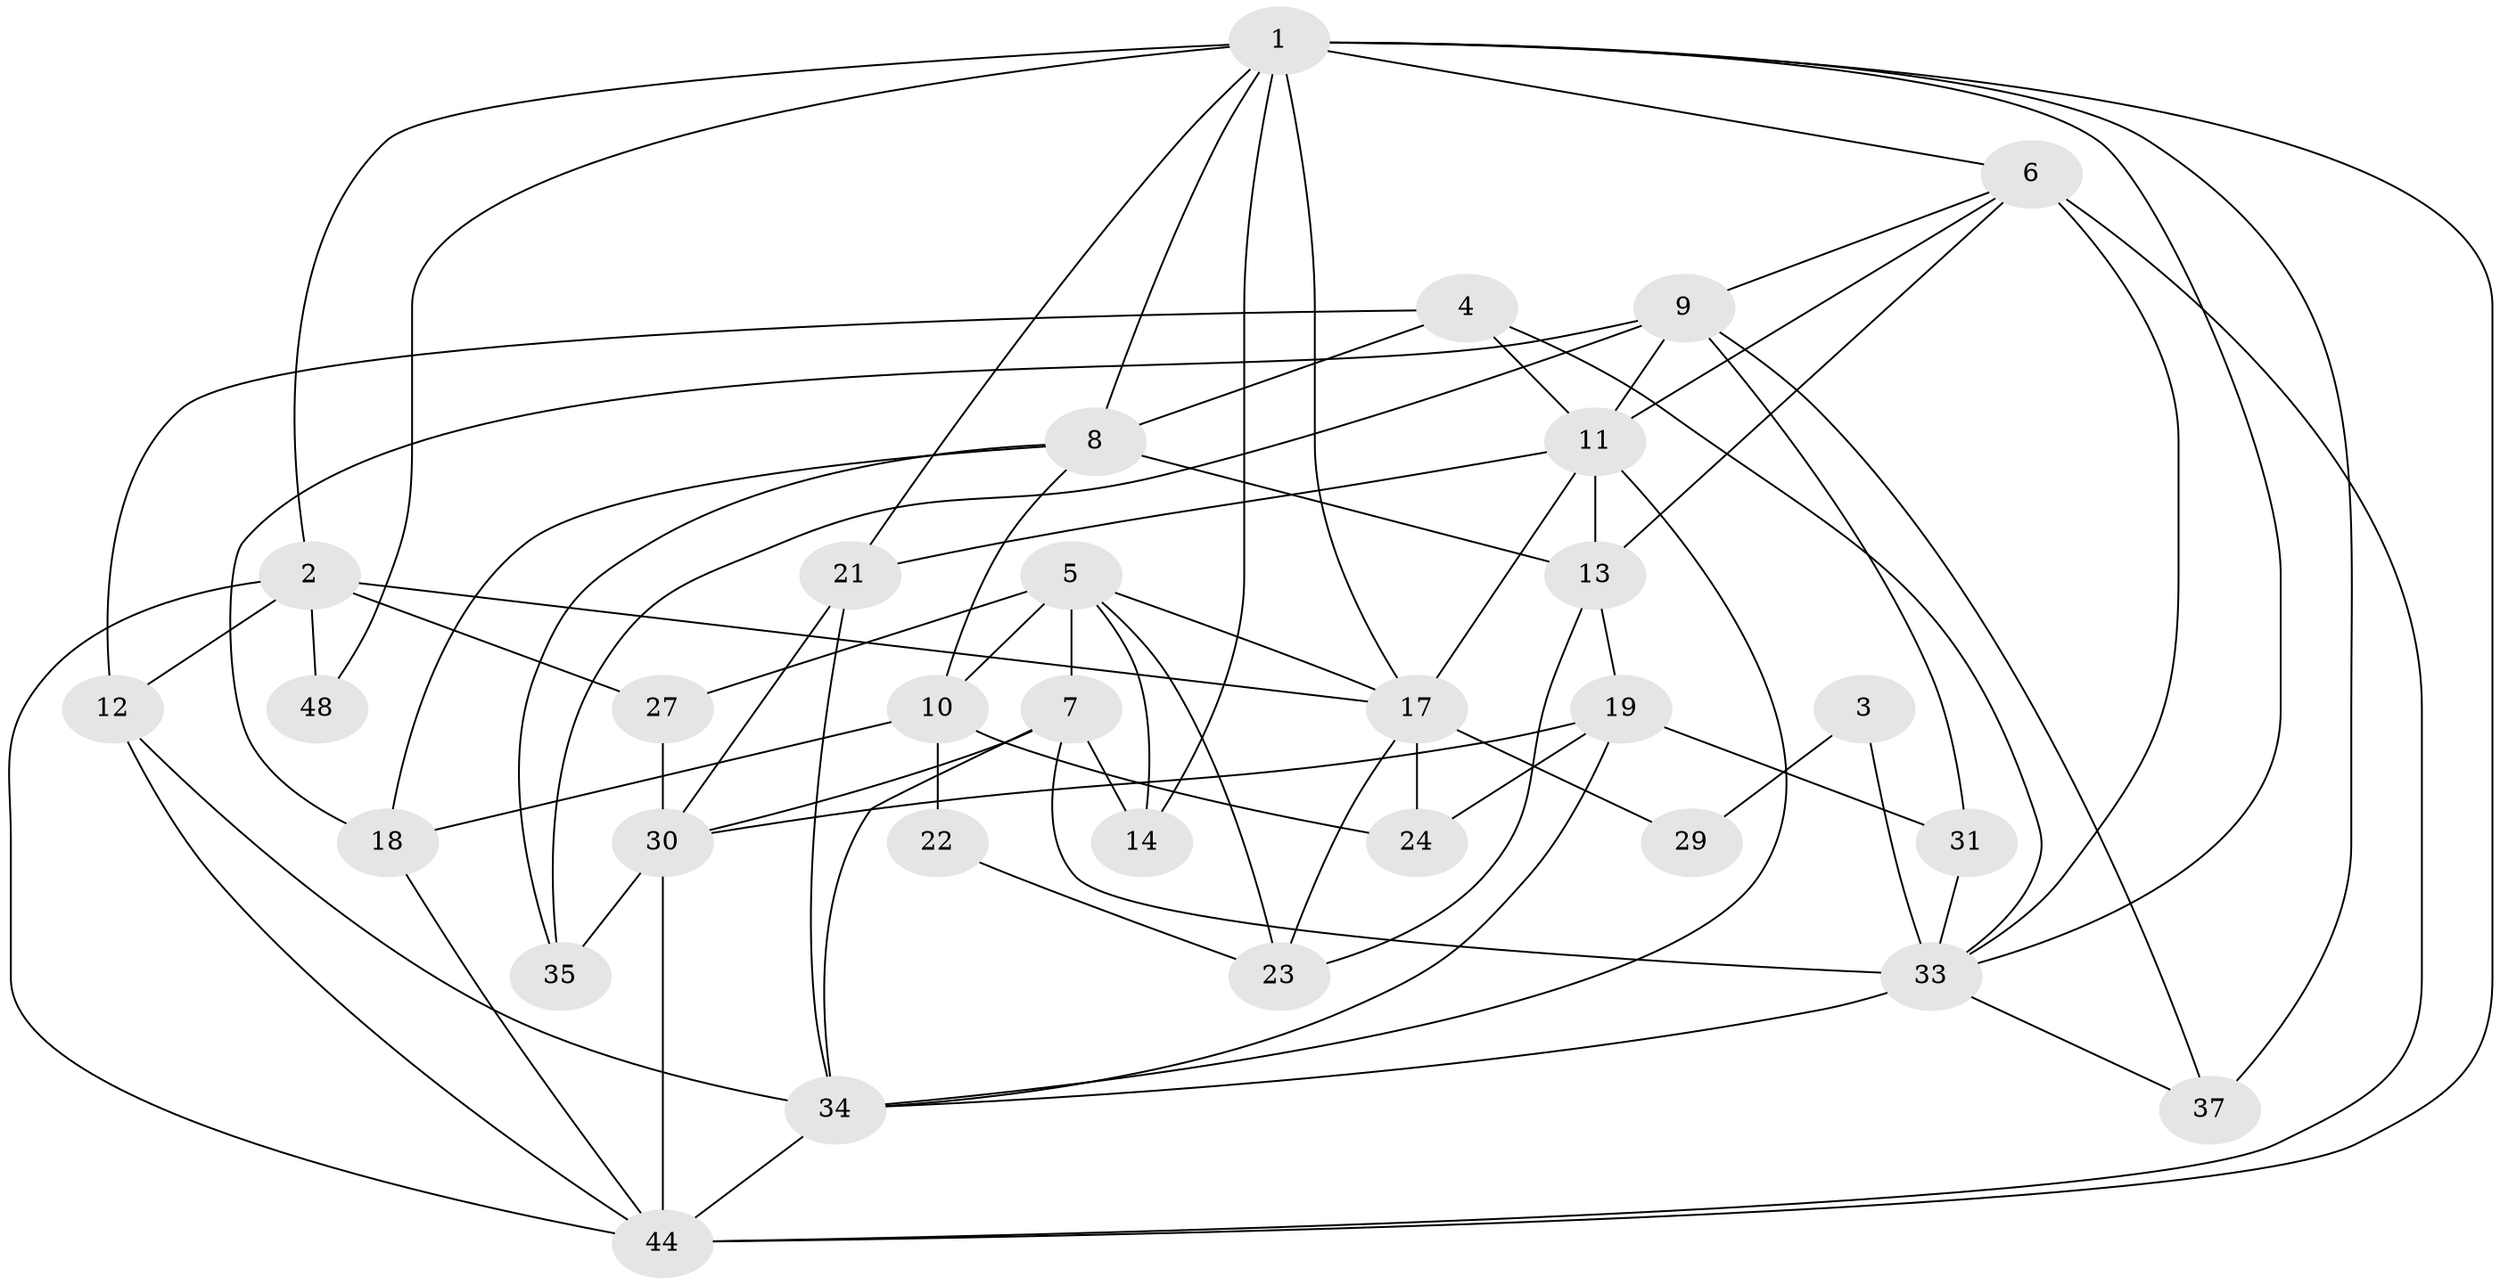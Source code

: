 // original degree distribution, {7: 0.0392156862745098, 2: 0.09803921568627451, 3: 0.35294117647058826, 6: 0.11764705882352941, 4: 0.2549019607843137, 5: 0.11764705882352941, 8: 0.0196078431372549}
// Generated by graph-tools (version 1.1) at 2025/11/02/27/25 16:11:19]
// undirected, 31 vertices, 74 edges
graph export_dot {
graph [start="1"]
  node [color=gray90,style=filled];
  1 [super="+26"];
  2 [super="+20"];
  3;
  4 [super="+49"];
  5 [super="+41"];
  6 [super="+25"];
  7 [super="+15"];
  8 [super="+42"];
  9 [super="+46"];
  10 [super="+39"];
  11 [super="+36"];
  12 [super="+51"];
  13 [super="+16"];
  14;
  17 [super="+28"];
  18;
  19 [super="+40"];
  21 [super="+32"];
  22;
  23 [super="+50"];
  24;
  27;
  29;
  30 [super="+47"];
  31;
  33 [super="+43"];
  34 [super="+38"];
  35;
  37;
  44 [super="+45"];
  48;
  1 -- 6;
  1 -- 37;
  1 -- 33;
  1 -- 44;
  1 -- 48;
  1 -- 2;
  1 -- 8;
  1 -- 14;
  1 -- 17;
  1 -- 21;
  2 -- 48;
  2 -- 27;
  2 -- 12 [weight=2];
  2 -- 44;
  2 -- 17;
  3 -- 33 [weight=2];
  3 -- 29;
  4 -- 12;
  4 -- 8;
  4 -- 33;
  4 -- 11;
  5 -- 7 [weight=2];
  5 -- 14;
  5 -- 17;
  5 -- 23;
  5 -- 10 [weight=2];
  5 -- 27;
  6 -- 13;
  6 -- 9;
  6 -- 44;
  6 -- 11;
  6 -- 33;
  7 -- 30;
  7 -- 33 [weight=2];
  7 -- 14;
  7 -- 34;
  8 -- 18;
  8 -- 10;
  8 -- 35;
  8 -- 13;
  9 -- 31;
  9 -- 37;
  9 -- 18;
  9 -- 35;
  9 -- 11;
  10 -- 18;
  10 -- 24;
  10 -- 22;
  11 -- 17;
  11 -- 34;
  11 -- 21;
  11 -- 13;
  12 -- 34;
  12 -- 44;
  13 -- 23;
  13 -- 19;
  17 -- 24;
  17 -- 29 [weight=2];
  17 -- 23;
  18 -- 44;
  19 -- 24;
  19 -- 30;
  19 -- 31;
  19 -- 34;
  21 -- 34;
  21 -- 30;
  22 -- 23;
  27 -- 30;
  30 -- 35;
  30 -- 44 [weight=2];
  31 -- 33;
  33 -- 34;
  33 -- 37;
  34 -- 44;
}
